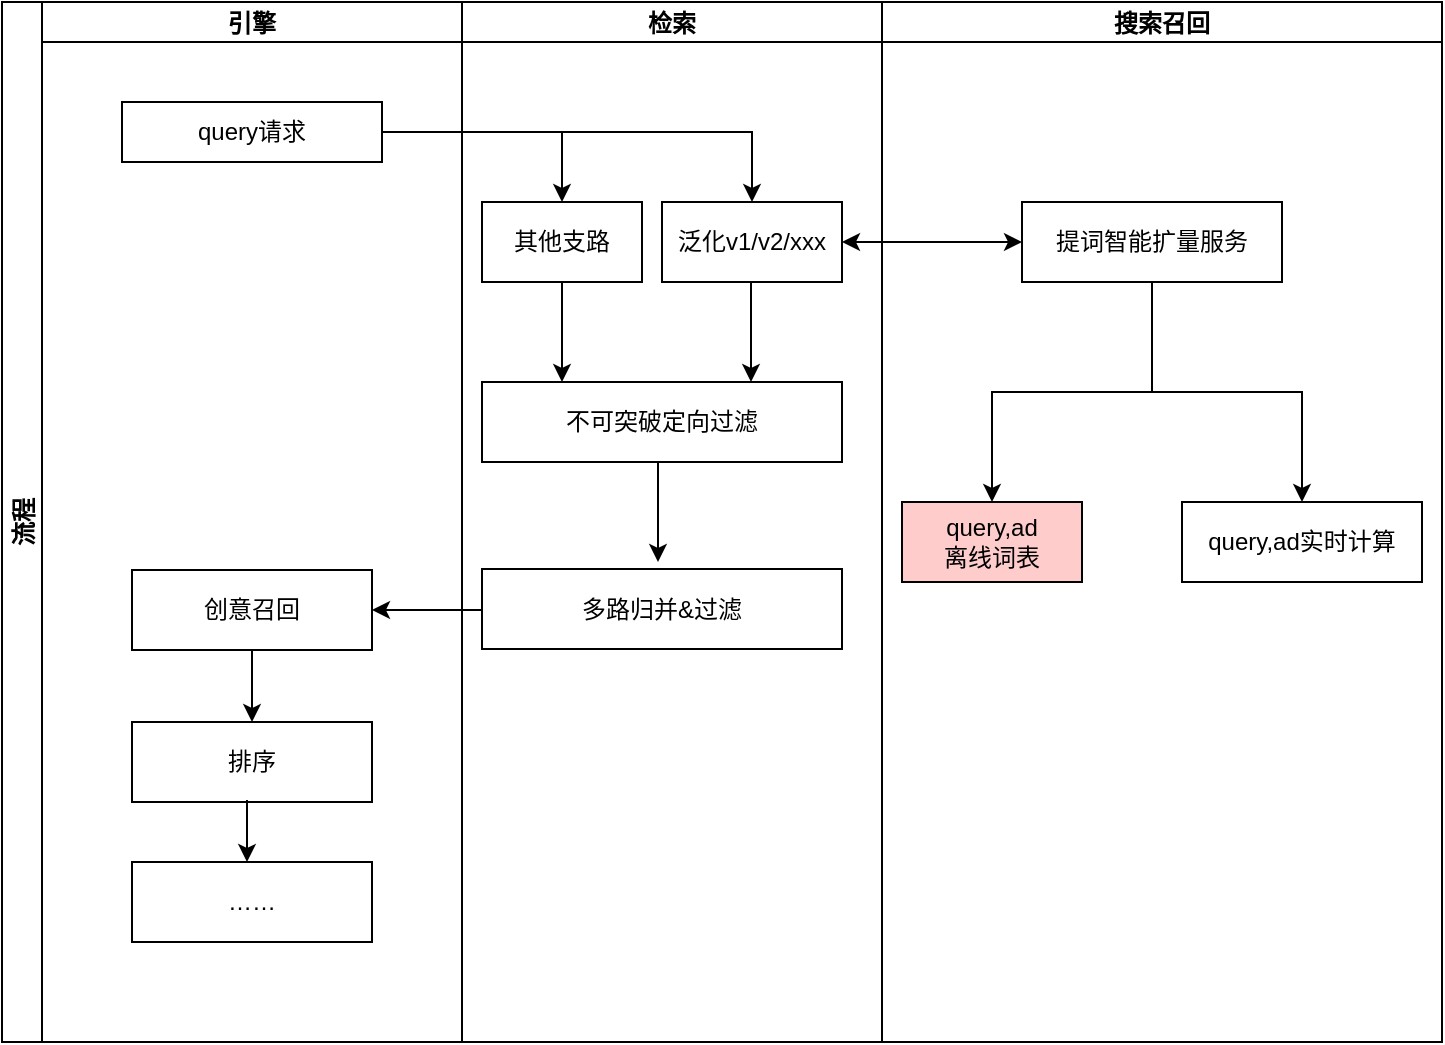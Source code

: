 <mxfile version="20.5.1" type="github">
  <diagram id="z7ZRxm3U07rxTLz8mvXo" name="第 1 页">
    <mxGraphModel dx="1186" dy="614" grid="1" gridSize="10" guides="1" tooltips="1" connect="1" arrows="1" fold="1" page="1" pageScale="1" pageWidth="1169" pageHeight="827" math="0" shadow="0">
      <root>
        <mxCell id="0" />
        <mxCell id="1" parent="0" />
        <mxCell id="eMClKunFbLvMzOcKyZa3-1" value="流程" style="swimlane;childLayout=stackLayout;resizeParent=1;resizeParentMax=0;startSize=20;horizontal=0;horizontalStack=1;" vertex="1" parent="1">
          <mxGeometry x="370" y="50" width="440" height="520" as="geometry">
            <mxRectangle x="430" y="80" width="40" height="60" as="alternateBounds" />
          </mxGeometry>
        </mxCell>
        <mxCell id="eMClKunFbLvMzOcKyZa3-7" value="引擎" style="swimlane;startSize=20;" vertex="1" parent="eMClKunFbLvMzOcKyZa3-1">
          <mxGeometry x="20" width="210" height="520" as="geometry" />
        </mxCell>
        <mxCell id="eMClKunFbLvMzOcKyZa3-15" value="query请求" style="rounded=0;whiteSpace=wrap;html=1;" vertex="1" parent="eMClKunFbLvMzOcKyZa3-7">
          <mxGeometry x="40" y="50" width="130" height="30" as="geometry" />
        </mxCell>
        <mxCell id="eMClKunFbLvMzOcKyZa3-24" value="创意召回" style="whiteSpace=wrap;html=1;rounded=0;" vertex="1" parent="eMClKunFbLvMzOcKyZa3-7">
          <mxGeometry x="45" y="284" width="120" height="40" as="geometry" />
        </mxCell>
        <mxCell id="eMClKunFbLvMzOcKyZa3-41" value="排序" style="whiteSpace=wrap;html=1;rounded=0;" vertex="1" parent="eMClKunFbLvMzOcKyZa3-7">
          <mxGeometry x="45" y="360" width="120" height="40" as="geometry" />
        </mxCell>
        <mxCell id="eMClKunFbLvMzOcKyZa3-42" value="……" style="whiteSpace=wrap;html=1;rounded=0;" vertex="1" parent="eMClKunFbLvMzOcKyZa3-7">
          <mxGeometry x="45" y="430" width="120" height="40" as="geometry" />
        </mxCell>
        <mxCell id="eMClKunFbLvMzOcKyZa3-44" value="" style="endArrow=classic;html=1;rounded=0;entryX=0.5;entryY=0;entryDx=0;entryDy=0;exitX=0.5;exitY=1;exitDx=0;exitDy=0;" edge="1" parent="eMClKunFbLvMzOcKyZa3-7" source="eMClKunFbLvMzOcKyZa3-24" target="eMClKunFbLvMzOcKyZa3-41">
          <mxGeometry width="50" height="50" relative="1" as="geometry">
            <mxPoint x="100" y="324" as="sourcePoint" />
            <mxPoint x="150" y="274" as="targetPoint" />
          </mxGeometry>
        </mxCell>
        <mxCell id="eMClKunFbLvMzOcKyZa3-45" value="" style="endArrow=classic;html=1;rounded=0;entryX=0.5;entryY=0;entryDx=0;entryDy=0;" edge="1" parent="eMClKunFbLvMzOcKyZa3-7">
          <mxGeometry width="50" height="50" relative="1" as="geometry">
            <mxPoint x="102.5" y="399" as="sourcePoint" />
            <mxPoint x="102.5" y="430" as="targetPoint" />
          </mxGeometry>
        </mxCell>
        <mxCell id="eMClKunFbLvMzOcKyZa3-3" value="检索" style="swimlane;startSize=20;" vertex="1" parent="eMClKunFbLvMzOcKyZa3-1">
          <mxGeometry x="230" width="210" height="520" as="geometry" />
        </mxCell>
        <mxCell id="eMClKunFbLvMzOcKyZa3-9" value="不可突破定向过滤" style="rounded=0;whiteSpace=wrap;html=1;" vertex="1" parent="eMClKunFbLvMzOcKyZa3-3">
          <mxGeometry x="10" y="190" width="180" height="40" as="geometry" />
        </mxCell>
        <mxCell id="eMClKunFbLvMzOcKyZa3-10" value="其他支路" style="rounded=0;whiteSpace=wrap;html=1;" vertex="1" parent="eMClKunFbLvMzOcKyZa3-3">
          <mxGeometry x="10" y="100" width="80" height="40" as="geometry" />
        </mxCell>
        <mxCell id="eMClKunFbLvMzOcKyZa3-18" value="泛化v1/v2/xxx" style="rounded=0;whiteSpace=wrap;html=1;" vertex="1" parent="eMClKunFbLvMzOcKyZa3-3">
          <mxGeometry x="100" y="100" width="90" height="40" as="geometry" />
        </mxCell>
        <mxCell id="eMClKunFbLvMzOcKyZa3-30" value="多路归并&amp;amp;过滤" style="rounded=0;whiteSpace=wrap;html=1;" vertex="1" parent="eMClKunFbLvMzOcKyZa3-3">
          <mxGeometry x="10" y="283.5" width="180" height="40" as="geometry" />
        </mxCell>
        <mxCell id="eMClKunFbLvMzOcKyZa3-37" value="" style="endArrow=classic;html=1;rounded=0;exitX=0.5;exitY=1;exitDx=0;exitDy=0;" edge="1" parent="eMClKunFbLvMzOcKyZa3-3" source="eMClKunFbLvMzOcKyZa3-10">
          <mxGeometry width="50" height="50" relative="1" as="geometry">
            <mxPoint x="240" y="250" as="sourcePoint" />
            <mxPoint x="50" y="190" as="targetPoint" />
          </mxGeometry>
        </mxCell>
        <mxCell id="eMClKunFbLvMzOcKyZa3-38" value="" style="endArrow=classic;html=1;rounded=0;exitX=0.5;exitY=1;exitDx=0;exitDy=0;" edge="1" parent="eMClKunFbLvMzOcKyZa3-3">
          <mxGeometry width="50" height="50" relative="1" as="geometry">
            <mxPoint x="144.5" y="140" as="sourcePoint" />
            <mxPoint x="144.5" y="190" as="targetPoint" />
          </mxGeometry>
        </mxCell>
        <mxCell id="eMClKunFbLvMzOcKyZa3-39" value="" style="endArrow=classic;html=1;rounded=0;exitX=0.5;exitY=1;exitDx=0;exitDy=0;" edge="1" parent="eMClKunFbLvMzOcKyZa3-3">
          <mxGeometry width="50" height="50" relative="1" as="geometry">
            <mxPoint x="98" y="230" as="sourcePoint" />
            <mxPoint x="98" y="280" as="targetPoint" />
          </mxGeometry>
        </mxCell>
        <mxCell id="eMClKunFbLvMzOcKyZa3-47" value="" style="endArrow=classic;startArrow=classic;html=1;rounded=0;entryX=0;entryY=0.5;entryDx=0;entryDy=0;" edge="1" parent="eMClKunFbLvMzOcKyZa3-3" target="eMClKunFbLvMzOcKyZa3-14">
          <mxGeometry width="50" height="50" relative="1" as="geometry">
            <mxPoint x="190" y="120" as="sourcePoint" />
            <mxPoint x="240" y="70" as="targetPoint" />
          </mxGeometry>
        </mxCell>
        <mxCell id="eMClKunFbLvMzOcKyZa3-25" value="" style="edgeStyle=orthogonalEdgeStyle;rounded=0;orthogonalLoop=1;jettySize=auto;html=1;" edge="1" parent="eMClKunFbLvMzOcKyZa3-1">
          <mxGeometry relative="1" as="geometry">
            <mxPoint x="240" y="304" as="sourcePoint" />
            <mxPoint x="185" y="304" as="targetPoint" />
            <Array as="points">
              <mxPoint x="240" y="304" />
            </Array>
          </mxGeometry>
        </mxCell>
        <mxCell id="eMClKunFbLvMzOcKyZa3-52" style="edgeStyle=orthogonalEdgeStyle;rounded=0;orthogonalLoop=1;jettySize=auto;html=1;entryX=0.5;entryY=0;entryDx=0;entryDy=0;" edge="1" parent="eMClKunFbLvMzOcKyZa3-1" source="eMClKunFbLvMzOcKyZa3-15" target="eMClKunFbLvMzOcKyZa3-10">
          <mxGeometry relative="1" as="geometry" />
        </mxCell>
        <mxCell id="eMClKunFbLvMzOcKyZa3-53" style="edgeStyle=orthogonalEdgeStyle;rounded=0;orthogonalLoop=1;jettySize=auto;html=1;entryX=0.5;entryY=0;entryDx=0;entryDy=0;" edge="1" parent="eMClKunFbLvMzOcKyZa3-1" source="eMClKunFbLvMzOcKyZa3-15" target="eMClKunFbLvMzOcKyZa3-18">
          <mxGeometry relative="1" as="geometry" />
        </mxCell>
        <mxCell id="eMClKunFbLvMzOcKyZa3-5" value="搜索召回" style="swimlane;startSize=20;" vertex="1" parent="1">
          <mxGeometry x="810" y="50" width="280" height="520" as="geometry" />
        </mxCell>
        <mxCell id="eMClKunFbLvMzOcKyZa3-14" value="提词智能扩量服务" style="rounded=0;whiteSpace=wrap;html=1;" vertex="1" parent="eMClKunFbLvMzOcKyZa3-5">
          <mxGeometry x="70" y="100" width="130" height="40" as="geometry" />
        </mxCell>
        <mxCell id="eMClKunFbLvMzOcKyZa3-33" value="query,ad&lt;br&gt;离线词表" style="whiteSpace=wrap;html=1;rounded=0;fillColor=#FFCCCC;" vertex="1" parent="eMClKunFbLvMzOcKyZa3-5">
          <mxGeometry x="10" y="250" width="90" height="40" as="geometry" />
        </mxCell>
        <mxCell id="eMClKunFbLvMzOcKyZa3-34" value="" style="edgeStyle=orthogonalEdgeStyle;rounded=0;orthogonalLoop=1;jettySize=auto;html=1;" edge="1" parent="eMClKunFbLvMzOcKyZa3-5" source="eMClKunFbLvMzOcKyZa3-14" target="eMClKunFbLvMzOcKyZa3-33">
          <mxGeometry relative="1" as="geometry" />
        </mxCell>
        <mxCell id="eMClKunFbLvMzOcKyZa3-35" value="query,ad实时计算" style="whiteSpace=wrap;html=1;rounded=0;" vertex="1" parent="eMClKunFbLvMzOcKyZa3-5">
          <mxGeometry x="150" y="250" width="120" height="40" as="geometry" />
        </mxCell>
        <mxCell id="eMClKunFbLvMzOcKyZa3-36" value="" style="edgeStyle=orthogonalEdgeStyle;rounded=0;orthogonalLoop=1;jettySize=auto;html=1;" edge="1" parent="eMClKunFbLvMzOcKyZa3-5" source="eMClKunFbLvMzOcKyZa3-14" target="eMClKunFbLvMzOcKyZa3-35">
          <mxGeometry relative="1" as="geometry" />
        </mxCell>
      </root>
    </mxGraphModel>
  </diagram>
</mxfile>
